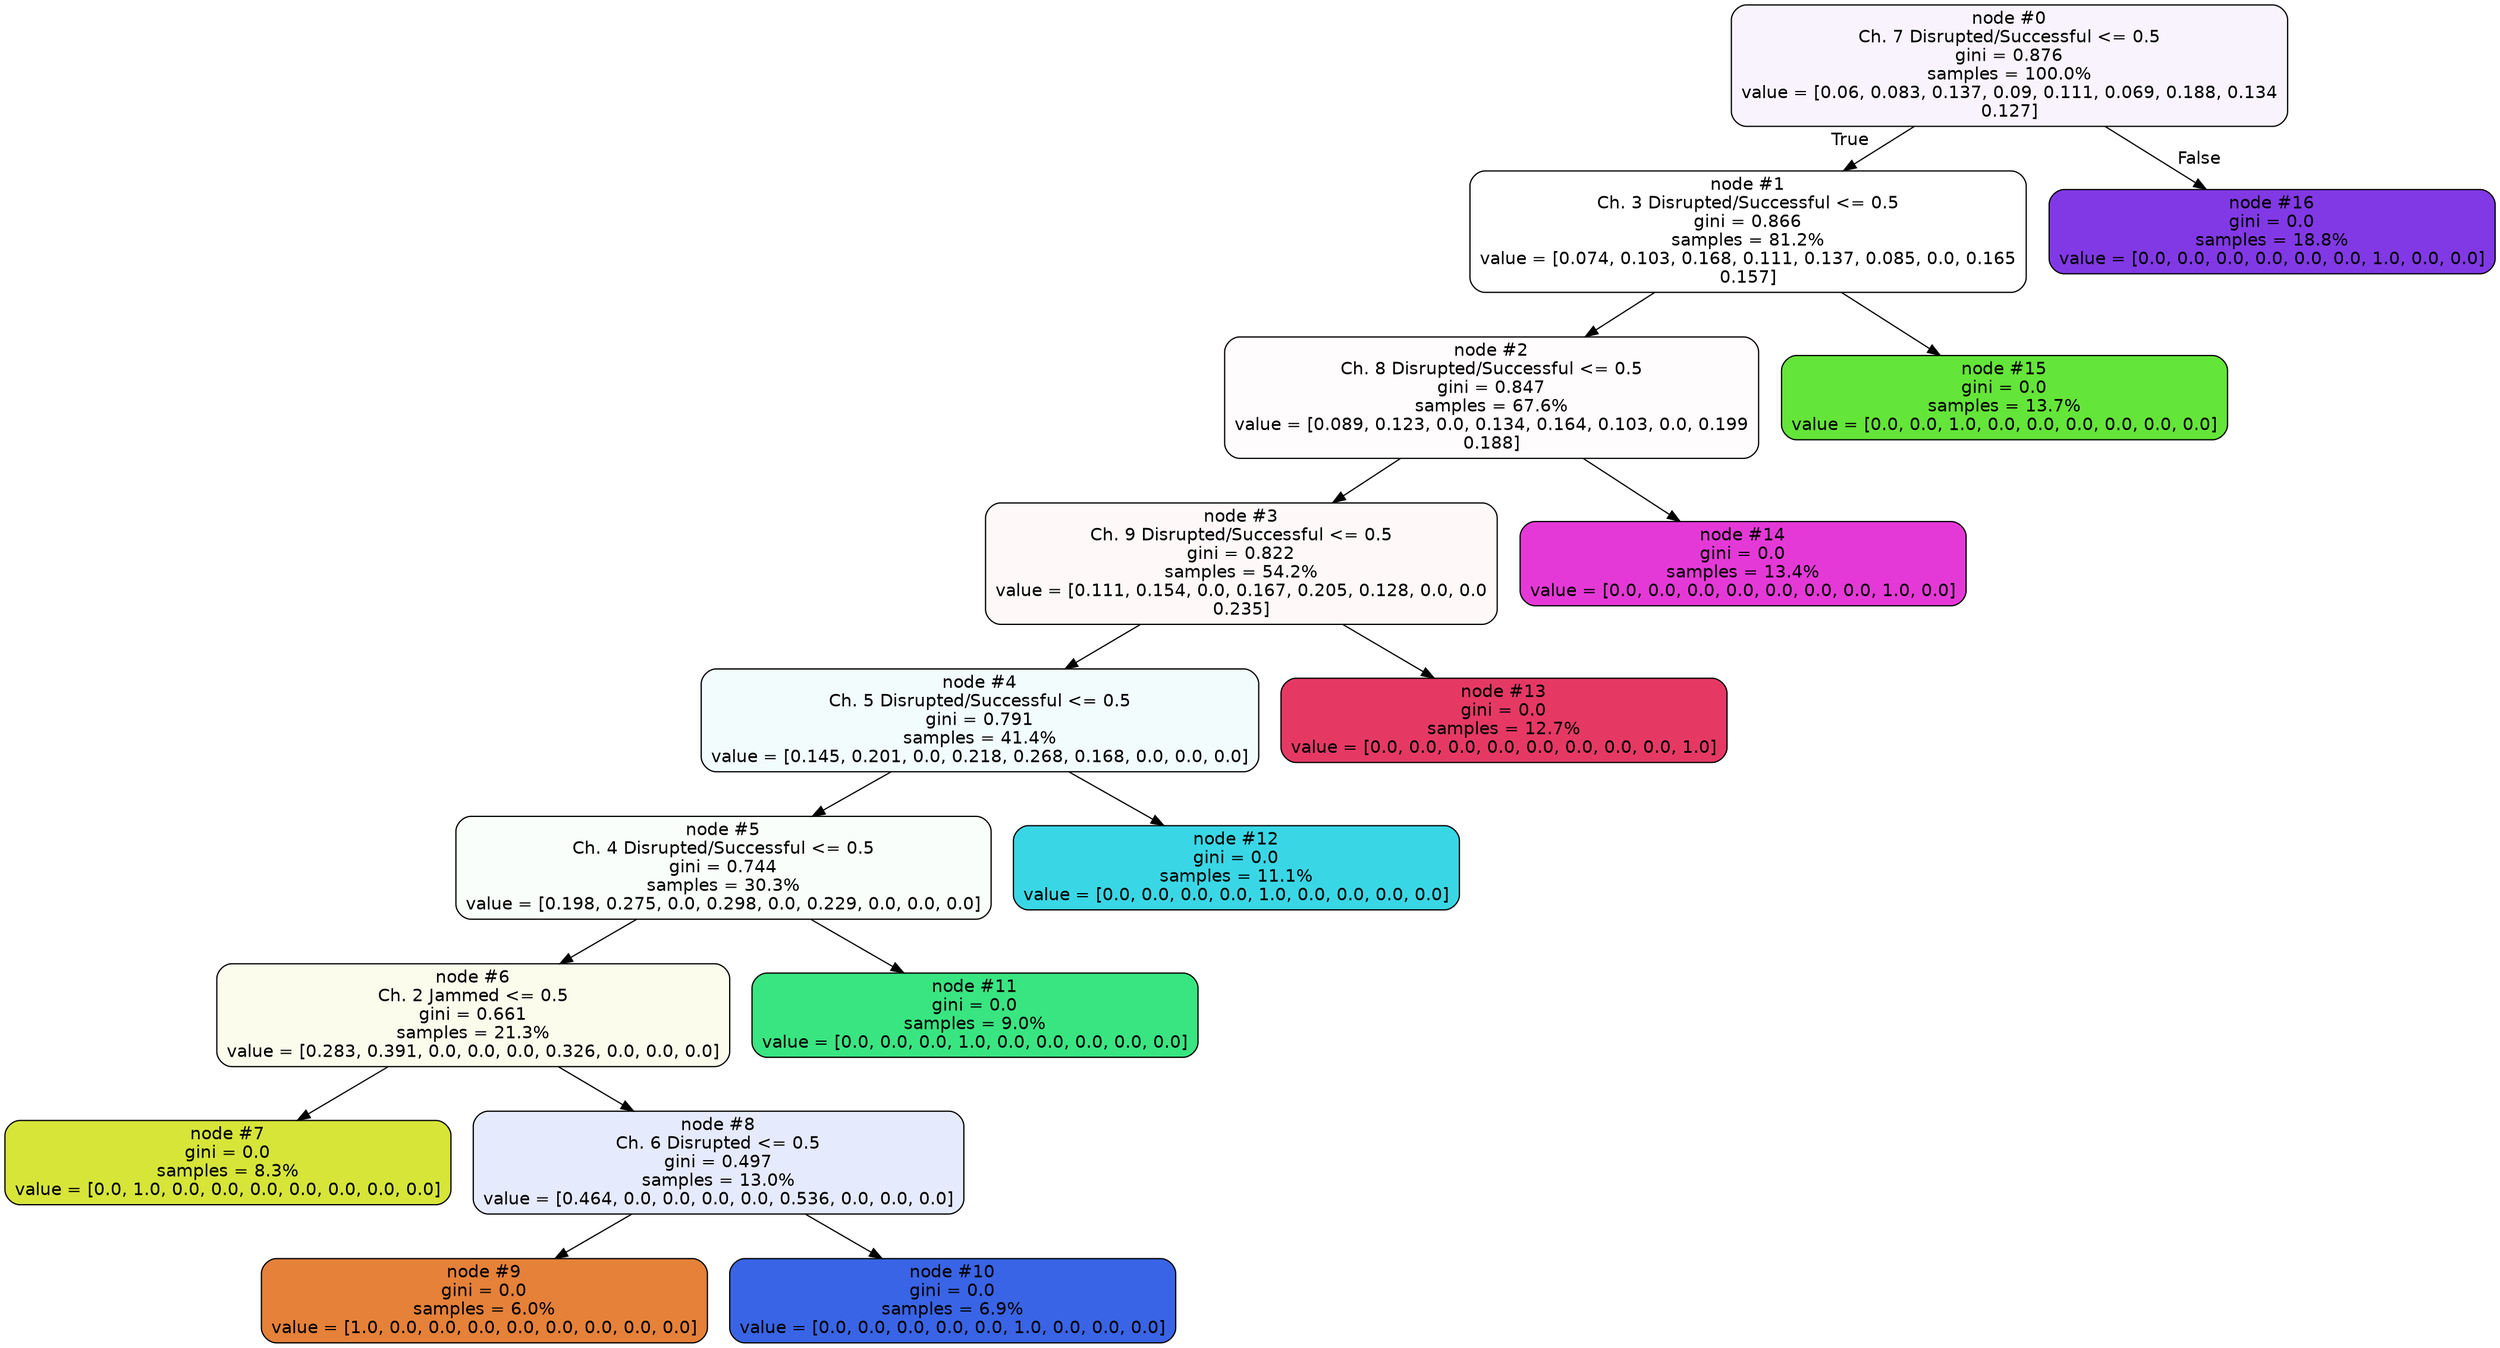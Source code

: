 /*
Copyright 2023 Siavash Barqi Janiar

   Licensed under the Apache License, Version 2.0 (the "License");
   you may not use this file except in compliance with the License.
   You may obtain a copy of the License at

     http://www.apache.org/licenses/LICENSE-2.0

   Unless required by applicable law or agreed to in writing, software
   distributed under the License is distributed on an "AS IS" BASIS,
   WITHOUT WARRANTIES OR CONDITIONS OF ANY KIND, either express or implied.
   See the License for the specific language governing permissions and
   limitations under the License.
*/

digraph Tree {
node [shape=box, style="filled, rounded", color="black", fontname="helvetica"] ;
edge [fontname="helvetica"] ;
0 [label="node #0\nCh. 7 Disrupted/Successful <= 0.5\ngini = 0.876\nsamples = 100.0%\nvalue = [0.06, 0.083, 0.137, 0.09, 0.111, 0.069, 0.188, 0.134\n0.127]", fillcolor="#f8f3fd"] ;
1 [label="node #1\nCh. 3 Disrupted/Successful <= 0.5\ngini = 0.866\nsamples = 81.2%\nvalue = [0.074, 0.103, 0.168, 0.111, 0.137, 0.085, 0.0, 0.165\n0.157]", fillcolor="#fefffe"] ;
0 -> 1 [labeldistance=2.5, labelangle=45, headlabel="True"] ;
2 [label="node #2\nCh. 8 Disrupted/Successful <= 0.5\ngini = 0.847\nsamples = 67.6%\nvalue = [0.089, 0.123, 0.0, 0.134, 0.164, 0.103, 0.0, 0.199\n0.188]", fillcolor="#fffcfe"] ;
1 -> 2 ;
3 [label="node #3\nCh. 9 Disrupted/Successful <= 0.5\ngini = 0.822\nsamples = 54.2%\nvalue = [0.111, 0.154, 0.0, 0.167, 0.205, 0.128, 0.0, 0.0\n0.235]", fillcolor="#fef8f9"] ;
2 -> 3 ;
4 [label="node #4\nCh. 5 Disrupted/Successful <= 0.5\ngini = 0.791\nsamples = 41.4%\nvalue = [0.145, 0.201, 0.0, 0.218, 0.268, 0.168, 0.0, 0.0, 0.0]", fillcolor="#f2fcfd"] ;
3 -> 4 ;
5 [label="node #5\nCh. 4 Disrupted/Successful <= 0.5\ngini = 0.744\nsamples = 30.3%\nvalue = [0.198, 0.275, 0.0, 0.298, 0.0, 0.229, 0.0, 0.0, 0.0]", fillcolor="#f9fefb"] ;
4 -> 5 ;
6 [label="node #6\nCh. 2 Jammed <= 0.5\ngini = 0.661\nsamples = 21.3%\nvalue = [0.283, 0.391, 0.0, 0.0, 0.0, 0.326, 0.0, 0.0, 0.0]", fillcolor="#fbfcec"] ;
5 -> 6 ;
7 [label="node #7\ngini = 0.0\nsamples = 8.3%\nvalue = [0.0, 1.0, 0.0, 0.0, 0.0, 0.0, 0.0, 0.0, 0.0]", fillcolor="#d7e539"] ;
6 -> 7 ;
8 [label="node #8\nCh. 6 Disrupted <= 0.5\ngini = 0.497\nsamples = 13.0%\nvalue = [0.464, 0.0, 0.0, 0.0, 0.0, 0.536, 0.0, 0.0, 0.0]", fillcolor="#e5eafc"] ;
6 -> 8 ;
9 [label="node #9\ngini = 0.0\nsamples = 6.0%\nvalue = [1.0, 0.0, 0.0, 0.0, 0.0, 0.0, 0.0, 0.0, 0.0]", fillcolor="#e58139"] ;
8 -> 9 ;
10 [label="node #10\ngini = 0.0\nsamples = 6.9%\nvalue = [0.0, 0.0, 0.0, 0.0, 0.0, 1.0, 0.0, 0.0, 0.0]", fillcolor="#3964e5"] ;
8 -> 10 ;
11 [label="node #11\ngini = 0.0\nsamples = 9.0%\nvalue = [0.0, 0.0, 0.0, 1.0, 0.0, 0.0, 0.0, 0.0, 0.0]", fillcolor="#39e581"] ;
5 -> 11 ;
12 [label="node #12\ngini = 0.0\nsamples = 11.1%\nvalue = [0.0, 0.0, 0.0, 0.0, 1.0, 0.0, 0.0, 0.0, 0.0]", fillcolor="#39d7e5"] ;
4 -> 12 ;
13 [label="node #13\ngini = 0.0\nsamples = 12.7%\nvalue = [0.0, 0.0, 0.0, 0.0, 0.0, 0.0, 0.0, 0.0, 1.0]", fillcolor="#e53964"] ;
3 -> 13 ;
14 [label="node #14\ngini = 0.0\nsamples = 13.4%\nvalue = [0.0, 0.0, 0.0, 0.0, 0.0, 0.0, 0.0, 1.0, 0.0]", fillcolor="#e539d7"] ;
2 -> 14 ;
15 [label="node #15\ngini = 0.0\nsamples = 13.7%\nvalue = [0.0, 0.0, 1.0, 0.0, 0.0, 0.0, 0.0, 0.0, 0.0]", fillcolor="#64e539"] ;
1 -> 15 ;
16 [label="node #16\ngini = 0.0\nsamples = 18.8%\nvalue = [0.0, 0.0, 0.0, 0.0, 0.0, 0.0, 1.0, 0.0, 0.0]", fillcolor="#8139e5"] ;
0 -> 16 [labeldistance=2.5, labelangle=-45, headlabel="False"] ;
}